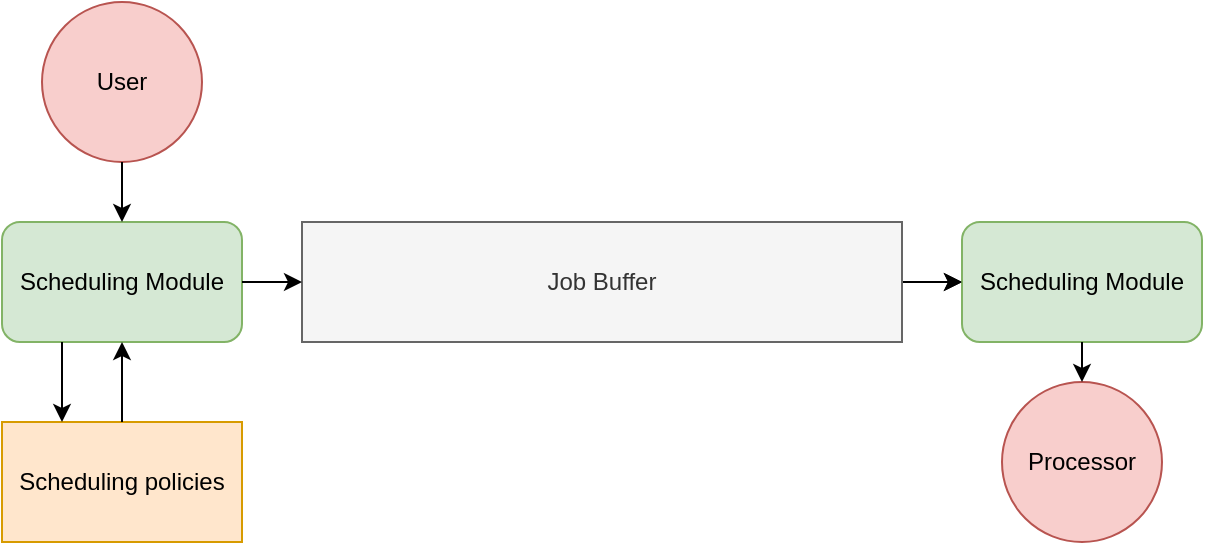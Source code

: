 <mxfile version="14.1.8" type="device"><diagram id="Qx90CsYlBh9RENCHenEV" name="Page-1"><mxGraphModel dx="1422" dy="822" grid="1" gridSize="10" guides="1" tooltips="1" connect="1" arrows="1" fold="1" page="1" pageScale="1" pageWidth="850" pageHeight="1100" math="0" shadow="0"><root><mxCell id="0"/><mxCell id="1" parent="0"/><mxCell id="KNX7QN-Dp2hkhx53gs4F-23" value="" style="edgeStyle=orthogonalEdgeStyle;rounded=0;orthogonalLoop=1;jettySize=auto;html=1;" edge="1" parent="1" source="KNX7QN-Dp2hkhx53gs4F-12" target="KNX7QN-Dp2hkhx53gs4F-20"><mxGeometry relative="1" as="geometry"/></mxCell><mxCell id="KNX7QN-Dp2hkhx53gs4F-12" value="Job Buffer" style="rounded=0;whiteSpace=wrap;html=1;fillColor=#f5f5f5;strokeColor=#666666;fontColor=#333333;" vertex="1" parent="1"><mxGeometry x="160" y="240" width="300" height="60" as="geometry"/></mxCell><mxCell id="KNX7QN-Dp2hkhx53gs4F-13" value="User" style="ellipse;whiteSpace=wrap;html=1;aspect=fixed;fillColor=#f8cecc;strokeColor=#b85450;" vertex="1" parent="1"><mxGeometry x="30" y="130" width="80" height="80" as="geometry"/></mxCell><mxCell id="KNX7QN-Dp2hkhx53gs4F-16" value="Scheduling Module" style="rounded=1;whiteSpace=wrap;html=1;fillColor=#d5e8d4;strokeColor=#82b366;" vertex="1" parent="1"><mxGeometry x="10" y="240" width="120" height="60" as="geometry"/></mxCell><mxCell id="KNX7QN-Dp2hkhx53gs4F-17" value="Scheduling policies" style="rounded=0;whiteSpace=wrap;html=1;fillColor=#ffe6cc;strokeColor=#d79b00;" vertex="1" parent="1"><mxGeometry x="10" y="340" width="120" height="60" as="geometry"/></mxCell><mxCell id="KNX7QN-Dp2hkhx53gs4F-18" value="" style="endArrow=classic;html=1;entryX=0.5;entryY=1;entryDx=0;entryDy=0;exitX=0.5;exitY=0;exitDx=0;exitDy=0;" edge="1" parent="1" source="KNX7QN-Dp2hkhx53gs4F-17" target="KNX7QN-Dp2hkhx53gs4F-16"><mxGeometry width="50" height="50" relative="1" as="geometry"><mxPoint x="80" y="340" as="sourcePoint"/><mxPoint x="130" y="290" as="targetPoint"/></mxGeometry></mxCell><mxCell id="KNX7QN-Dp2hkhx53gs4F-19" value="" style="endArrow=classic;html=1;entryX=0;entryY=0.5;entryDx=0;entryDy=0;exitX=1;exitY=0.5;exitDx=0;exitDy=0;" edge="1" parent="1" source="KNX7QN-Dp2hkhx53gs4F-16" target="KNX7QN-Dp2hkhx53gs4F-12"><mxGeometry width="50" height="50" relative="1" as="geometry"><mxPoint x="80" y="340" as="sourcePoint"/><mxPoint x="130" y="290" as="targetPoint"/></mxGeometry></mxCell><mxCell id="KNX7QN-Dp2hkhx53gs4F-20" value="Scheduling Module" style="rounded=1;whiteSpace=wrap;html=1;fillColor=#d5e8d4;strokeColor=#82b366;" vertex="1" parent="1"><mxGeometry x="490" y="240" width="120" height="60" as="geometry"/></mxCell><mxCell id="KNX7QN-Dp2hkhx53gs4F-21" value="" style="endArrow=classic;html=1;entryX=0;entryY=0.5;entryDx=0;entryDy=0;" edge="1" parent="1" target="KNX7QN-Dp2hkhx53gs4F-20"><mxGeometry width="50" height="50" relative="1" as="geometry"><mxPoint x="470" y="270" as="sourcePoint"/><mxPoint x="170" y="280" as="targetPoint"/></mxGeometry></mxCell><mxCell id="KNX7QN-Dp2hkhx53gs4F-22" value="Processor" style="ellipse;whiteSpace=wrap;html=1;aspect=fixed;fillColor=#f8cecc;strokeColor=#b85450;" vertex="1" parent="1"><mxGeometry x="510" y="320" width="80" height="80" as="geometry"/></mxCell><mxCell id="KNX7QN-Dp2hkhx53gs4F-24" value="" style="endArrow=classic;html=1;entryX=0.5;entryY=0;entryDx=0;entryDy=0;exitX=0.5;exitY=1;exitDx=0;exitDy=0;" edge="1" parent="1" source="KNX7QN-Dp2hkhx53gs4F-20" target="KNX7QN-Dp2hkhx53gs4F-22"><mxGeometry width="50" height="50" relative="1" as="geometry"><mxPoint x="480" y="280" as="sourcePoint"/><mxPoint x="500" y="280" as="targetPoint"/></mxGeometry></mxCell><mxCell id="KNX7QN-Dp2hkhx53gs4F-25" value="" style="endArrow=classic;html=1;exitX=0.5;exitY=1;exitDx=0;exitDy=0;" edge="1" parent="1" source="KNX7QN-Dp2hkhx53gs4F-13"><mxGeometry width="50" height="50" relative="1" as="geometry"><mxPoint x="80" y="350" as="sourcePoint"/><mxPoint x="70" y="240" as="targetPoint"/></mxGeometry></mxCell><mxCell id="KNX7QN-Dp2hkhx53gs4F-26" value="" style="endArrow=classic;html=1;entryX=0.25;entryY=0;entryDx=0;entryDy=0;exitX=0.25;exitY=1;exitDx=0;exitDy=0;" edge="1" parent="1" source="KNX7QN-Dp2hkhx53gs4F-16" target="KNX7QN-Dp2hkhx53gs4F-17"><mxGeometry width="50" height="50" relative="1" as="geometry"><mxPoint x="80" y="350" as="sourcePoint"/><mxPoint x="80" y="310" as="targetPoint"/></mxGeometry></mxCell></root></mxGraphModel></diagram></mxfile>